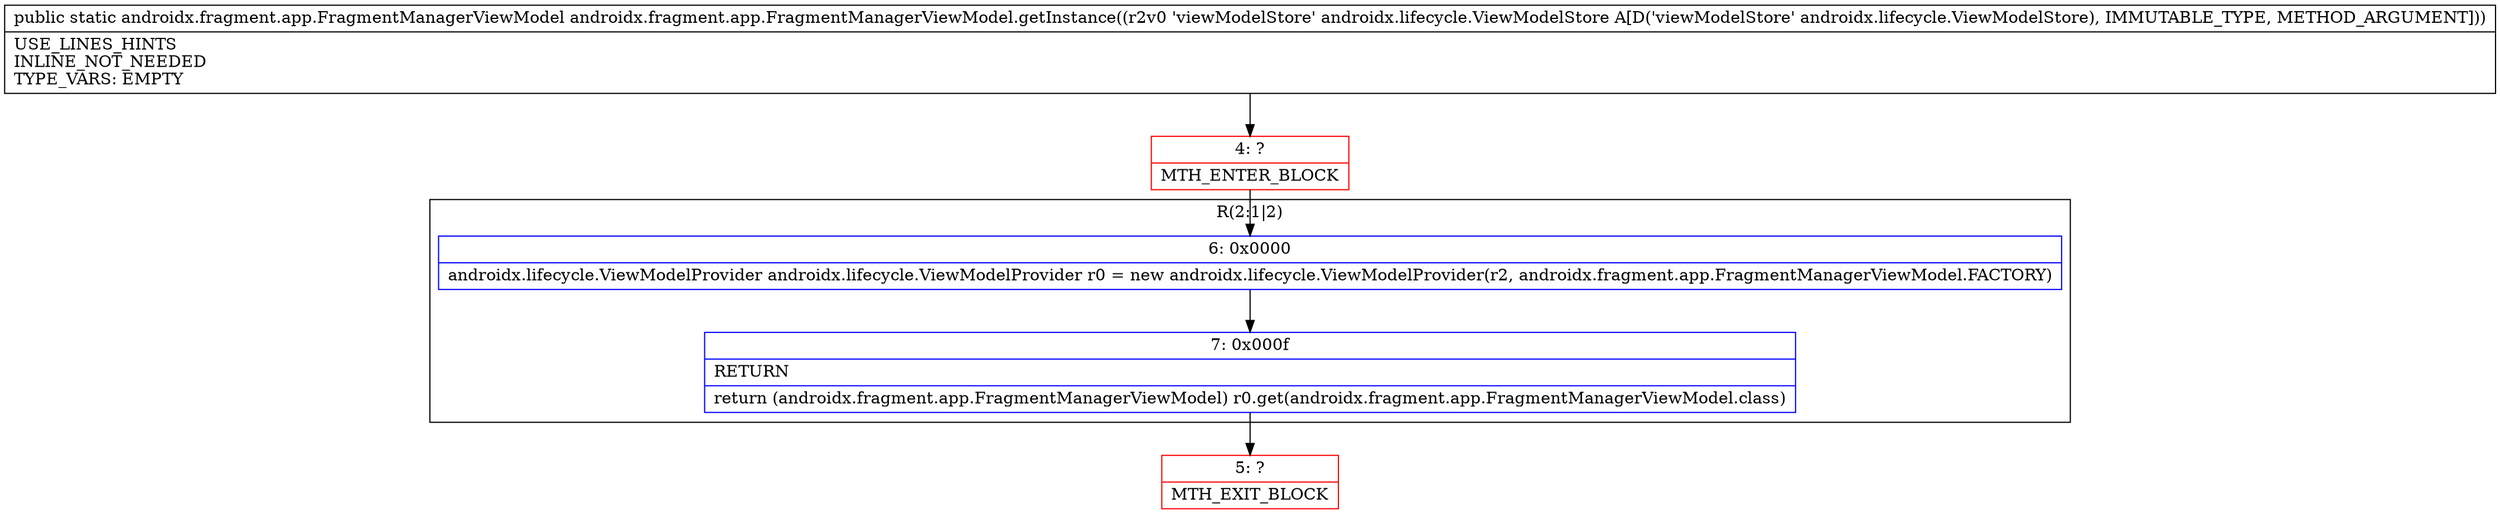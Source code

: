 digraph "CFG forandroidx.fragment.app.FragmentManagerViewModel.getInstance(Landroidx\/lifecycle\/ViewModelStore;)Landroidx\/fragment\/app\/FragmentManagerViewModel;" {
subgraph cluster_Region_1730867870 {
label = "R(2:1|2)";
node [shape=record,color=blue];
Node_6 [shape=record,label="{6\:\ 0x0000|androidx.lifecycle.ViewModelProvider androidx.lifecycle.ViewModelProvider r0 = new androidx.lifecycle.ViewModelProvider(r2, androidx.fragment.app.FragmentManagerViewModel.FACTORY)\l}"];
Node_7 [shape=record,label="{7\:\ 0x000f|RETURN\l|return (androidx.fragment.app.FragmentManagerViewModel) r0.get(androidx.fragment.app.FragmentManagerViewModel.class)\l}"];
}
Node_4 [shape=record,color=red,label="{4\:\ ?|MTH_ENTER_BLOCK\l}"];
Node_5 [shape=record,color=red,label="{5\:\ ?|MTH_EXIT_BLOCK\l}"];
MethodNode[shape=record,label="{public static androidx.fragment.app.FragmentManagerViewModel androidx.fragment.app.FragmentManagerViewModel.getInstance((r2v0 'viewModelStore' androidx.lifecycle.ViewModelStore A[D('viewModelStore' androidx.lifecycle.ViewModelStore), IMMUTABLE_TYPE, METHOD_ARGUMENT]))  | USE_LINES_HINTS\lINLINE_NOT_NEEDED\lTYPE_VARS: EMPTY\l}"];
MethodNode -> Node_4;Node_6 -> Node_7;
Node_7 -> Node_5;
Node_4 -> Node_6;
}

